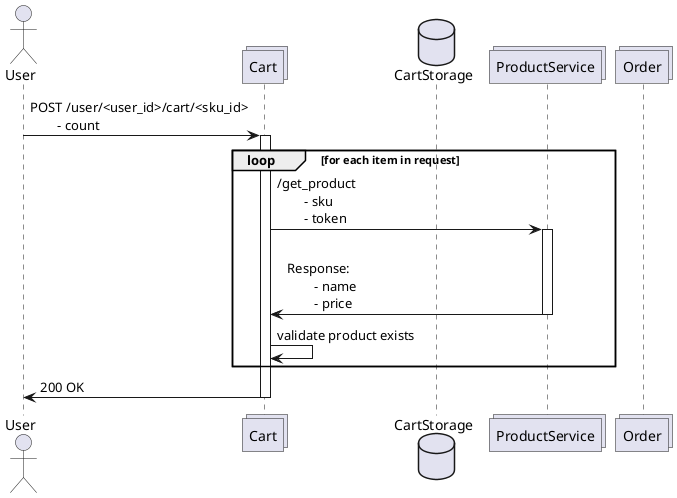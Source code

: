 @startuml

actor User as u
collections Cart as c
database CartStorage as cs
collections ProductService as p
collections Order as o

u -> c : POST /user/<user_id>/cart/<sku_id>\n\t- count
activate c
loop for each item in request
  c -> p : /get_product\n\t- sku\n\t- token
  activate p
    p -> c : \nResponse:\n\t- name\n\t- price
  deactivate p
  c -> c : validate product exists
end
c -> u : 200 OK
deactivate c

@enduml
